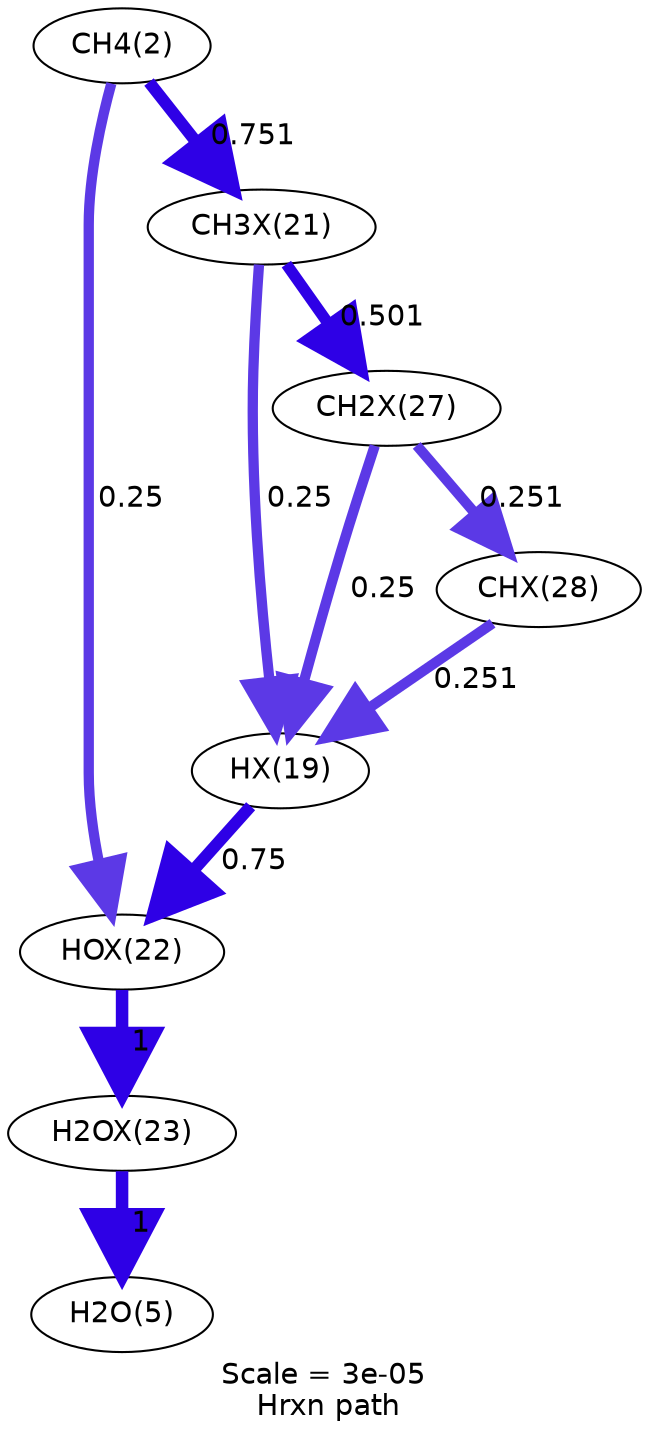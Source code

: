 digraph reaction_paths {
center=1;
s3 -> s31[fontname="Helvetica", penwidth=4.95, arrowsize=2.48, color="0.7, 0.75, 0.9"
, label=" 0.25"];
s3 -> s30[fontname="Helvetica", penwidth=5.78, arrowsize=2.89, color="0.7, 1.25, 0.9"
, label=" 0.751"];
s28 -> s31[fontname="Helvetica", penwidth=5.78, arrowsize=2.89, color="0.7, 1.25, 0.9"
, label=" 0.75"];
s30 -> s28[fontname="Helvetica", penwidth=4.95, arrowsize=2.48, color="0.7, 0.75, 0.9"
, label=" 0.25"];
s36 -> s28[fontname="Helvetica", penwidth=4.95, arrowsize=2.48, color="0.7, 0.75, 0.9"
, label=" 0.25"];
s37 -> s28[fontname="Helvetica", penwidth=4.95, arrowsize=2.48, color="0.7, 0.751, 0.9"
, label=" 0.251"];
s31 -> s32[fontname="Helvetica", penwidth=6, arrowsize=3, color="0.7, 1.5, 0.9"
, label=" 1"];
s32 -> s6[fontname="Helvetica", penwidth=6, arrowsize=3, color="0.7, 1.5, 0.9"
, label=" 1"];
s30 -> s36[fontname="Helvetica", penwidth=5.48, arrowsize=2.74, color="0.7, 1, 0.9"
, label=" 0.501"];
s36 -> s37[fontname="Helvetica", penwidth=4.95, arrowsize=2.48, color="0.7, 0.751, 0.9"
, label=" 0.251"];
s3 [ fontname="Helvetica", label="CH4(2)"];
s6 [ fontname="Helvetica", label="H2O(5)"];
s28 [ fontname="Helvetica", label="HX(19)"];
s30 [ fontname="Helvetica", label="CH3X(21)"];
s31 [ fontname="Helvetica", label="HOX(22)"];
s32 [ fontname="Helvetica", label="H2OX(23)"];
s36 [ fontname="Helvetica", label="CH2X(27)"];
s37 [ fontname="Helvetica", label="CHX(28)"];
 label = "Scale = 3e-05\l Hrxn path";
 fontname = "Helvetica";
}
